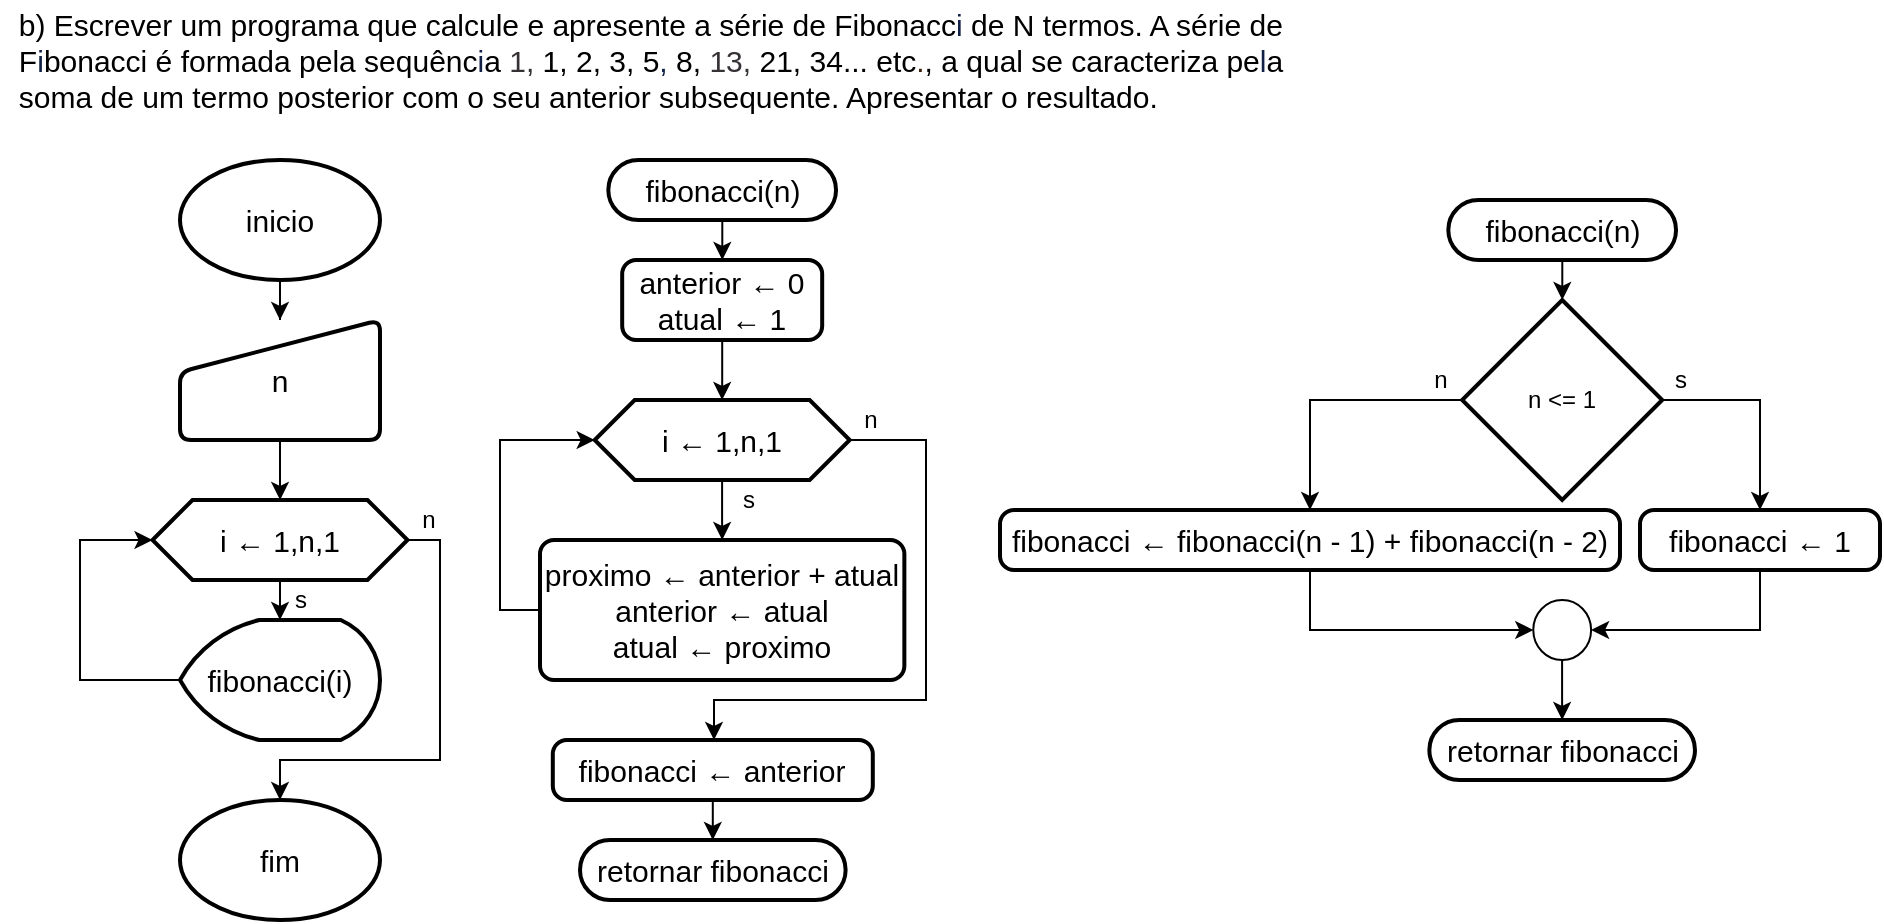 <mxfile version="19.0.3" type="device"><diagram id="ag3U6iTaXz_nYu0csAuD" name="Página-1"><mxGraphModel dx="1102" dy="865" grid="1" gridSize="10" guides="1" tooltips="1" connect="1" arrows="1" fold="1" page="1" pageScale="1" pageWidth="827" pageHeight="1169" math="0" shadow="0"><root><mxCell id="0"/><mxCell id="1" parent="0"/><mxCell id="EsteAkHLBlQCtZsU22i8-1" value="&lt;div style=&quot;text-align: left;&quot;&gt;&lt;span style=&quot;background-color: initial;&quot; class=&quot;fontstyle0&quot;&gt;b) Escrever um programa que calcule e apresente a série de Fibonacc&lt;/span&gt;&lt;span style=&quot;background-color: initial; color: rgb(16, 32, 70);&quot; class=&quot;fontstyle0&quot;&gt;i &lt;/span&gt;&lt;span style=&quot;background-color: initial;&quot; class=&quot;fontstyle0&quot;&gt;de N termos. A série de&lt;/span&gt;&lt;/div&gt;&lt;span class=&quot;fontstyle0&quot; style=&quot;font-size: 15px;&quot;&gt;&lt;div style=&quot;text-align: left;&quot;&gt;&lt;span style=&quot;background-color: initial;&quot; class=&quot;fontstyle0&quot;&gt;F&lt;/span&gt;&lt;span style=&quot;background-color: initial; color: rgb(16, 32, 70);&quot; class=&quot;fontstyle0&quot;&gt;i&lt;/span&gt;&lt;span style=&quot;background-color: initial;&quot; class=&quot;fontstyle0&quot;&gt;bonacci é formada pela sequênc&lt;/span&gt;&lt;span style=&quot;background-color: initial; color: rgb(16, 32, 70);&quot; class=&quot;fontstyle0&quot;&gt;i&lt;/span&gt;&lt;span style=&quot;background-color: initial;&quot; class=&quot;fontstyle0&quot;&gt;a &lt;/span&gt;&lt;span style=&quot;background-color: initial; color: rgb(53, 49, 53);&quot; class=&quot;fontstyle0&quot;&gt;1, &lt;/span&gt;&lt;span style=&quot;background-color: initial;&quot; class=&quot;fontstyle0&quot;&gt;1, 2, 3, 5&lt;/span&gt;&lt;span style=&quot;background-color: initial; color: rgb(16, 32, 70);&quot; class=&quot;fontstyle0&quot;&gt;, &lt;/span&gt;&lt;span style=&quot;background-color: initial;&quot; class=&quot;fontstyle0&quot;&gt;8, &lt;/span&gt;&lt;span style=&quot;background-color: initial; color: rgb(53, 49, 53);&quot; class=&quot;fontstyle0&quot;&gt;13, &lt;/span&gt;&lt;span style=&quot;background-color: initial;&quot; class=&quot;fontstyle0&quot;&gt;21, 34... etc&lt;/span&gt;&lt;span style=&quot;background-color: initial; color: rgb(62, 31, 13);&quot; class=&quot;fontstyle0&quot;&gt;.&lt;/span&gt;&lt;span style=&quot;background-color: initial;&quot; class=&quot;fontstyle0&quot;&gt;, a qual se caracteriza pe&lt;/span&gt;&lt;span style=&quot;background-color: initial; color: rgb(16, 32, 70);&quot; class=&quot;fontstyle0&quot;&gt;l&lt;/span&gt;&lt;span style=&quot;background-color: initial;&quot; class=&quot;fontstyle0&quot;&gt;a&lt;/span&gt;&lt;/div&gt;&lt;/span&gt;&lt;span class=&quot;fontstyle0&quot; style=&quot;font-size: 15px;&quot;&gt;&lt;div style=&quot;text-align: left;&quot;&gt;&lt;span style=&quot;background-color: initial;&quot;&gt;soma de um termo posterior com o seu anterior subsequente. Apresentar o resultado.&lt;/span&gt;&lt;/div&gt;&lt;/span&gt;" style="text;html=1;align=center;verticalAlign=middle;resizable=0;points=[];autosize=1;strokeColor=none;fillColor=none;fontSize=15;" vertex="1" parent="1"><mxGeometry width="650" height="60" as="geometry"/></mxCell><mxCell id="EsteAkHLBlQCtZsU22i8-2" value="" style="edgeStyle=orthogonalEdgeStyle;rounded=0;orthogonalLoop=1;jettySize=auto;html=1;fontSize=15;" edge="1" parent="1" source="EsteAkHLBlQCtZsU22i8-3" target="EsteAkHLBlQCtZsU22i8-6"><mxGeometry relative="1" as="geometry"/></mxCell><mxCell id="EsteAkHLBlQCtZsU22i8-3" value="fibonacci(n)" style="html=1;dashed=0;whitespace=wrap;shape=mxgraph.dfd.start;fontSize=15;strokeWidth=2;" vertex="1" parent="1"><mxGeometry x="304.16" y="80" width="113.86" height="30" as="geometry"/></mxCell><mxCell id="EsteAkHLBlQCtZsU22i8-4" value="retornar fibonacci" style="html=1;dashed=0;whitespace=wrap;shape=mxgraph.dfd.start;fontSize=15;strokeWidth=2;" vertex="1" parent="1"><mxGeometry x="290" y="420" width="132.81" height="30" as="geometry"/></mxCell><mxCell id="EsteAkHLBlQCtZsU22i8-5" value="" style="edgeStyle=orthogonalEdgeStyle;rounded=0;orthogonalLoop=1;jettySize=auto;html=1;" edge="1" parent="1" source="EsteAkHLBlQCtZsU22i8-6" target="EsteAkHLBlQCtZsU22i8-23"><mxGeometry relative="1" as="geometry"/></mxCell><mxCell id="EsteAkHLBlQCtZsU22i8-6" value="anterior ← 0&lt;br&gt;atual ← 1" style="rounded=1;whiteSpace=wrap;html=1;absoluteArcSize=1;arcSize=14;strokeWidth=2;fontSize=15;" vertex="1" parent="1"><mxGeometry x="311.09" y="130" width="100" height="40" as="geometry"/></mxCell><mxCell id="EsteAkHLBlQCtZsU22i8-8" style="edgeStyle=orthogonalEdgeStyle;rounded=0;orthogonalLoop=1;jettySize=auto;html=1;exitX=1;exitY=0.5;exitDx=0;exitDy=0;" edge="1" parent="1" source="EsteAkHLBlQCtZsU22i8-9" target="EsteAkHLBlQCtZsU22i8-16"><mxGeometry relative="1" as="geometry"><Array as="points"><mxPoint x="220" y="270"/><mxPoint x="220" y="380"/><mxPoint x="140" y="380"/></Array></mxGeometry></mxCell><mxCell id="EsteAkHLBlQCtZsU22i8-28" style="edgeStyle=orthogonalEdgeStyle;rounded=0;orthogonalLoop=1;jettySize=auto;html=1;exitX=0.5;exitY=1;exitDx=0;exitDy=0;" edge="1" parent="1" source="EsteAkHLBlQCtZsU22i8-9" target="EsteAkHLBlQCtZsU22i8-13"><mxGeometry relative="1" as="geometry"/></mxCell><mxCell id="EsteAkHLBlQCtZsU22i8-9" value="i ← 1,n,1" style="shape=hexagon;perimeter=hexagonPerimeter2;whiteSpace=wrap;html=1;fixedSize=1;fontSize=15;rounded=1;arcSize=0;strokeWidth=2;" vertex="1" parent="1"><mxGeometry x="76.25" y="250" width="127.5" height="40" as="geometry"/></mxCell><mxCell id="EsteAkHLBlQCtZsU22i8-10" style="edgeStyle=orthogonalEdgeStyle;rounded=0;orthogonalLoop=1;jettySize=auto;html=1;exitX=0;exitY=0.5;exitDx=0;exitDy=0;entryX=0;entryY=0.5;entryDx=0;entryDy=0;" edge="1" parent="1" source="EsteAkHLBlQCtZsU22i8-11" target="EsteAkHLBlQCtZsU22i8-23"><mxGeometry relative="1" as="geometry"/></mxCell><mxCell id="EsteAkHLBlQCtZsU22i8-11" value="proximo ← anterior + atual&lt;br&gt;anterior ← atual&lt;br&gt;atual ← proximo" style="rounded=1;whiteSpace=wrap;html=1;absoluteArcSize=1;arcSize=14;strokeWidth=2;fontSize=15;" vertex="1" parent="1"><mxGeometry x="270" y="270" width="182.18" height="70" as="geometry"/></mxCell><mxCell id="EsteAkHLBlQCtZsU22i8-12" style="edgeStyle=orthogonalEdgeStyle;rounded=0;orthogonalLoop=1;jettySize=auto;html=1;exitX=0;exitY=0.5;exitDx=0;exitDy=0;exitPerimeter=0;entryX=0;entryY=0.5;entryDx=0;entryDy=0;" edge="1" parent="1" source="EsteAkHLBlQCtZsU22i8-13" target="EsteAkHLBlQCtZsU22i8-9"><mxGeometry relative="1" as="geometry"><Array as="points"><mxPoint x="40" y="340"/><mxPoint x="40" y="270"/></Array></mxGeometry></mxCell><mxCell id="EsteAkHLBlQCtZsU22i8-13" value="fibonacci(i)" style="strokeWidth=2;html=1;shape=mxgraph.flowchart.display;whiteSpace=wrap;fontSize=15;" vertex="1" parent="1"><mxGeometry x="90" y="310" width="100" height="60" as="geometry"/></mxCell><mxCell id="EsteAkHLBlQCtZsU22i8-14" value="" style="edgeStyle=orthogonalEdgeStyle;rounded=0;orthogonalLoop=1;jettySize=auto;html=1;fontSize=15;" edge="1" parent="1" source="EsteAkHLBlQCtZsU22i8-15" target="EsteAkHLBlQCtZsU22i8-18"><mxGeometry relative="1" as="geometry"/></mxCell><mxCell id="EsteAkHLBlQCtZsU22i8-15" value="inicio" style="strokeWidth=2;html=1;shape=mxgraph.flowchart.start_1;whiteSpace=wrap;fontSize=15;" vertex="1" parent="1"><mxGeometry x="90" y="80" width="100" height="60" as="geometry"/></mxCell><mxCell id="EsteAkHLBlQCtZsU22i8-16" value="fim" style="strokeWidth=2;html=1;shape=mxgraph.flowchart.start_1;whiteSpace=wrap;fontSize=15;" vertex="1" parent="1"><mxGeometry x="90" y="400" width="100" height="60" as="geometry"/></mxCell><mxCell id="EsteAkHLBlQCtZsU22i8-17" value="" style="edgeStyle=orthogonalEdgeStyle;rounded=0;orthogonalLoop=1;jettySize=auto;html=1;" edge="1" parent="1" source="EsteAkHLBlQCtZsU22i8-18" target="EsteAkHLBlQCtZsU22i8-9"><mxGeometry relative="1" as="geometry"/></mxCell><mxCell id="EsteAkHLBlQCtZsU22i8-18" value="n" style="html=1;strokeWidth=2;shape=manualInput;whiteSpace=wrap;rounded=1;size=26;arcSize=11;fontSize=15;" vertex="1" parent="1"><mxGeometry x="90" y="160" width="100" height="60" as="geometry"/></mxCell><mxCell id="EsteAkHLBlQCtZsU22i8-21" value="" style="edgeStyle=orthogonalEdgeStyle;rounded=0;orthogonalLoop=1;jettySize=auto;html=1;" edge="1" parent="1" source="EsteAkHLBlQCtZsU22i8-23" target="EsteAkHLBlQCtZsU22i8-11"><mxGeometry relative="1" as="geometry"/></mxCell><mxCell id="EsteAkHLBlQCtZsU22i8-31" style="edgeStyle=orthogonalEdgeStyle;rounded=0;orthogonalLoop=1;jettySize=auto;html=1;exitX=1;exitY=0.5;exitDx=0;exitDy=0;" edge="1" parent="1" source="EsteAkHLBlQCtZsU22i8-23" target="EsteAkHLBlQCtZsU22i8-29"><mxGeometry relative="1" as="geometry"><Array as="points"><mxPoint x="463" y="220"/><mxPoint x="463" y="350"/><mxPoint x="357" y="350"/></Array></mxGeometry></mxCell><mxCell id="EsteAkHLBlQCtZsU22i8-23" value="i ← 1,n,1" style="shape=hexagon;perimeter=hexagonPerimeter2;whiteSpace=wrap;html=1;fixedSize=1;fontSize=15;rounded=1;arcSize=0;strokeWidth=2;" vertex="1" parent="1"><mxGeometry x="297.34" y="200" width="127.5" height="40" as="geometry"/></mxCell><mxCell id="EsteAkHLBlQCtZsU22i8-24" value="s" style="text;html=1;align=center;verticalAlign=middle;resizable=0;points=[];autosize=1;strokeColor=none;fillColor=none;" vertex="1" parent="1"><mxGeometry x="363.9" y="240" width="20" height="20" as="geometry"/></mxCell><mxCell id="EsteAkHLBlQCtZsU22i8-25" value="n" style="text;html=1;align=center;verticalAlign=middle;resizable=0;points=[];autosize=1;strokeColor=none;fillColor=none;" vertex="1" parent="1"><mxGeometry x="203.75" y="250" width="20" height="20" as="geometry"/></mxCell><mxCell id="EsteAkHLBlQCtZsU22i8-26" value="s" style="text;html=1;align=center;verticalAlign=middle;resizable=0;points=[];autosize=1;strokeColor=none;fillColor=none;" vertex="1" parent="1"><mxGeometry x="140" y="290" width="20" height="20" as="geometry"/></mxCell><mxCell id="EsteAkHLBlQCtZsU22i8-27" value="n" style="text;html=1;align=center;verticalAlign=middle;resizable=0;points=[];autosize=1;strokeColor=none;fillColor=none;" vertex="1" parent="1"><mxGeometry x="424.84" y="200" width="20" height="20" as="geometry"/></mxCell><mxCell id="EsteAkHLBlQCtZsU22i8-32" value="" style="edgeStyle=orthogonalEdgeStyle;rounded=0;orthogonalLoop=1;jettySize=auto;html=1;" edge="1" parent="1" source="EsteAkHLBlQCtZsU22i8-29" target="EsteAkHLBlQCtZsU22i8-4"><mxGeometry relative="1" as="geometry"/></mxCell><mxCell id="EsteAkHLBlQCtZsU22i8-29" value="&lt;span style=&quot;font-size: 15px;&quot;&gt;fibonacci ← anterior&lt;/span&gt;" style="rounded=1;whiteSpace=wrap;html=1;absoluteArcSize=1;arcSize=14;strokeWidth=2;" vertex="1" parent="1"><mxGeometry x="276.4" y="370" width="160" height="30" as="geometry"/></mxCell><mxCell id="EsteAkHLBlQCtZsU22i8-48" value="" style="edgeStyle=orthogonalEdgeStyle;rounded=0;orthogonalLoop=1;jettySize=auto;html=1;" edge="1" parent="1" source="EsteAkHLBlQCtZsU22i8-34" target="EsteAkHLBlQCtZsU22i8-47"><mxGeometry relative="1" as="geometry"/></mxCell><mxCell id="EsteAkHLBlQCtZsU22i8-34" value="fibonacci(n)" style="html=1;dashed=0;whitespace=wrap;shape=mxgraph.dfd.start;fontSize=15;strokeWidth=2;" vertex="1" parent="1"><mxGeometry x="724.16" y="100" width="113.86" height="30" as="geometry"/></mxCell><mxCell id="EsteAkHLBlQCtZsU22i8-35" value="retornar fibonacci" style="html=1;dashed=0;whitespace=wrap;shape=mxgraph.dfd.start;fontSize=15;strokeWidth=2;" vertex="1" parent="1"><mxGeometry x="714.68" y="360" width="132.81" height="30" as="geometry"/></mxCell><mxCell id="EsteAkHLBlQCtZsU22i8-54" style="edgeStyle=orthogonalEdgeStyle;rounded=0;orthogonalLoop=1;jettySize=auto;html=1;exitX=0.5;exitY=1;exitDx=0;exitDy=0;entryX=1;entryY=0.5;entryDx=0;entryDy=0;entryPerimeter=0;" edge="1" parent="1" source="EsteAkHLBlQCtZsU22i8-39" target="EsteAkHLBlQCtZsU22i8-53"><mxGeometry relative="1" as="geometry"/></mxCell><mxCell id="EsteAkHLBlQCtZsU22i8-39" value="&lt;span style=&quot;&quot;&gt;fibonacci ← 1&lt;/span&gt;" style="rounded=1;whiteSpace=wrap;html=1;absoluteArcSize=1;arcSize=14;strokeWidth=2;fontSize=15;" vertex="1" parent="1"><mxGeometry x="820" y="255" width="120" height="30" as="geometry"/></mxCell><mxCell id="EsteAkHLBlQCtZsU22i8-49" style="edgeStyle=orthogonalEdgeStyle;rounded=0;orthogonalLoop=1;jettySize=auto;html=1;exitX=1;exitY=0.5;exitDx=0;exitDy=0;exitPerimeter=0;" edge="1" parent="1" source="EsteAkHLBlQCtZsU22i8-47" target="EsteAkHLBlQCtZsU22i8-39"><mxGeometry relative="1" as="geometry"/></mxCell><mxCell id="EsteAkHLBlQCtZsU22i8-52" style="edgeStyle=orthogonalEdgeStyle;rounded=0;orthogonalLoop=1;jettySize=auto;html=1;exitX=0;exitY=0.5;exitDx=0;exitDy=0;exitPerimeter=0;" edge="1" parent="1" source="EsteAkHLBlQCtZsU22i8-47" target="EsteAkHLBlQCtZsU22i8-50"><mxGeometry relative="1" as="geometry"/></mxCell><mxCell id="EsteAkHLBlQCtZsU22i8-47" value="n &amp;lt;= 1" style="strokeWidth=2;html=1;shape=mxgraph.flowchart.decision;whiteSpace=wrap;" vertex="1" parent="1"><mxGeometry x="731.09" y="150" width="100" height="100" as="geometry"/></mxCell><mxCell id="EsteAkHLBlQCtZsU22i8-55" style="edgeStyle=orthogonalEdgeStyle;rounded=0;orthogonalLoop=1;jettySize=auto;html=1;exitX=0.5;exitY=1;exitDx=0;exitDy=0;entryX=0;entryY=0.5;entryDx=0;entryDy=0;entryPerimeter=0;" edge="1" parent="1" source="EsteAkHLBlQCtZsU22i8-50" target="EsteAkHLBlQCtZsU22i8-53"><mxGeometry relative="1" as="geometry"/></mxCell><mxCell id="EsteAkHLBlQCtZsU22i8-50" value="&lt;span style=&quot;&quot;&gt;fibonacci ← fibonacci(n - 1) +&amp;nbsp;&lt;/span&gt;&lt;span style=&quot;color: rgba(0, 0, 0, 0); font-family: monospace; font-size: 0px; text-align: start;&quot;&gt;%3CmxGraphModel%3E%3Croot%3E%3CmxCell%20id%3D%220%22%2F%3E%3CmxCell%20id%3D%221%22%20parent%3D%220%22%2F%3E%3CmxCell%20id%3D%222%22%20value%3D%22%26lt%3Bspan%20style%3D%26quot%3B%26quot%3B%26gt%3Bfibonacci%20%E2%86%90%201%26lt%3B%2Fspan%26gt%3B%22%20style%3D%22rounded%3D1%3BwhiteSpace%3Dwrap%3Bhtml%3D1%3BabsoluteArcSize%3D1%3BarcSize%3D14%3BstrokeWidth%3D2%3BfontSize%3D15%3B%22%20vertex%3D%221%22%20parent%3D%221%22%3E%3CmxGeometry%20x%3D%22820%22%20y%3D%22250%22%20width%3D%22120%22%20height%3D%2230%22%20as%3D%22geometry%22%2F%3E%3C%2FmxCell%3E%3C%2Froot%3E%3C%2FmxGraphModel%3E&lt;/span&gt;fibonacci(n - 2)" style="rounded=1;whiteSpace=wrap;html=1;absoluteArcSize=1;arcSize=14;strokeWidth=2;fontSize=15;" vertex="1" parent="1"><mxGeometry x="500" y="255" width="310" height="30" as="geometry"/></mxCell><mxCell id="EsteAkHLBlQCtZsU22i8-56" value="" style="edgeStyle=orthogonalEdgeStyle;rounded=0;orthogonalLoop=1;jettySize=auto;html=1;" edge="1" parent="1" source="EsteAkHLBlQCtZsU22i8-53" target="EsteAkHLBlQCtZsU22i8-35"><mxGeometry relative="1" as="geometry"/></mxCell><mxCell id="EsteAkHLBlQCtZsU22i8-53" value="" style="verticalLabelPosition=bottom;verticalAlign=top;html=1;shape=mxgraph.flowchart.on-page_reference;" vertex="1" parent="1"><mxGeometry x="766.64" y="300" width="28.91" height="30" as="geometry"/></mxCell><mxCell id="EsteAkHLBlQCtZsU22i8-57" value="s" style="text;html=1;align=center;verticalAlign=middle;resizable=0;points=[];autosize=1;strokeColor=none;fillColor=none;" vertex="1" parent="1"><mxGeometry x="830" y="180" width="20" height="20" as="geometry"/></mxCell><mxCell id="EsteAkHLBlQCtZsU22i8-58" value="n" style="text;html=1;align=center;verticalAlign=middle;resizable=0;points=[];autosize=1;strokeColor=none;fillColor=none;" vertex="1" parent="1"><mxGeometry x="710" y="180" width="20" height="20" as="geometry"/></mxCell></root></mxGraphModel></diagram></mxfile>